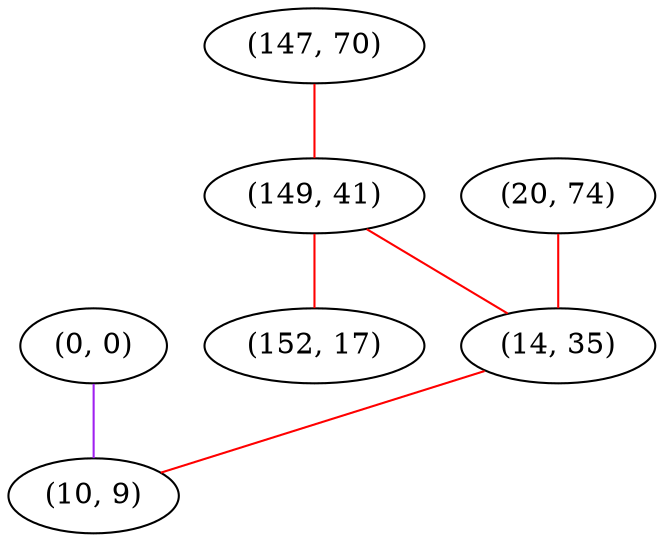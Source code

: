 graph "" {
"(0, 0)";
"(147, 70)";
"(149, 41)";
"(152, 17)";
"(20, 74)";
"(14, 35)";
"(10, 9)";
"(0, 0)" -- "(10, 9)"  [color=purple, key=0, weight=4];
"(147, 70)" -- "(149, 41)"  [color=red, key=0, weight=1];
"(149, 41)" -- "(14, 35)"  [color=red, key=0, weight=1];
"(149, 41)" -- "(152, 17)"  [color=red, key=0, weight=1];
"(20, 74)" -- "(14, 35)"  [color=red, key=0, weight=1];
"(14, 35)" -- "(10, 9)"  [color=red, key=0, weight=1];
}
